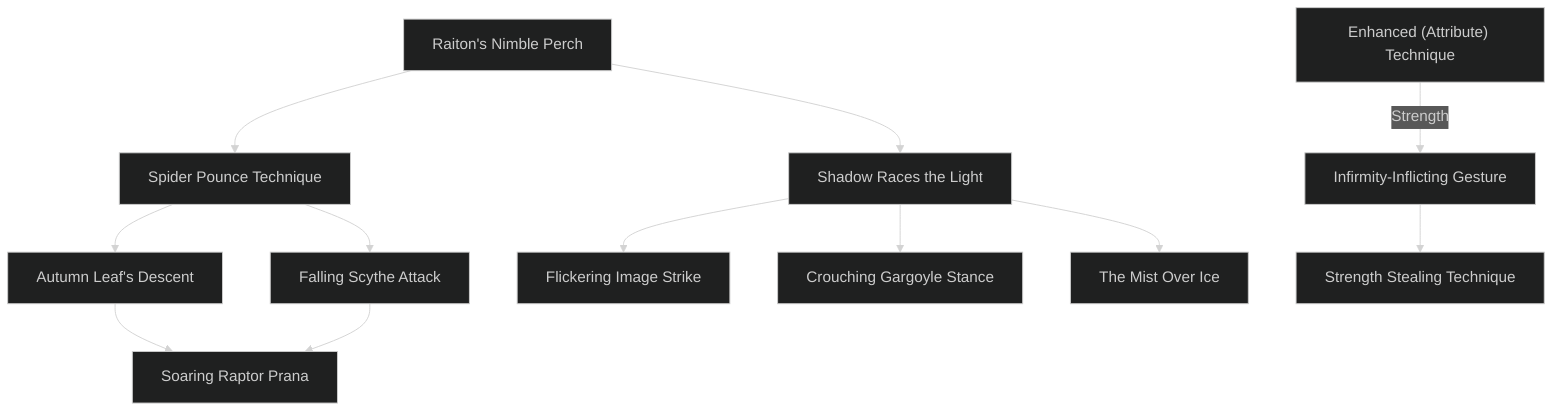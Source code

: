 ---
config:
  theme: dark
---
flowchart TD

    raitons_nimble_perch[Raiton's Nimble Perch]
    click raitons_nimble_perch callback "
        Raiton's Nimble Perch<br>
        <br>
        Cost: 3 motes<br>
        Duration: One scene<br>
        Type: Reflexive<br>
        Minimum Athletics: 1<br>
        Minimum Essence: 1<br>
        Prerequisite Charms: None<br>
        <br>
        With this Charm, an Abyssal becomes preternaturally
        deft and light. She can balance on objects ordinarily
        too weak or delicate to support her without risk of falling
        or breaking the object. The deathknight’s player need
        never make an Athletics roll for the Abyssal to move
        gracefully or keep her footing, except in the most challenging
        and improbable circumstances.
        "

    spider_pounce_technique[Spider Pounce Technique]
    raitons_nimble_perch --> spider_pounce_technique
    click spider_pounce_technique callback "
        Spider Pounce Technique<br>
        <br>
        Cost: 1 mote<br>
        Duration: Instant<br>
        Type: Reflexive<br>
        Minimum Athletics: 1<br>
        Minimum Essence: 1<br>
        Prerequisite Charms: Raiton’s Nimble Perch<br>
        <br>
        Muscles strengthened beyond human limits, the Abyssal
        lunges impossibly far and fast in the blink of an eye. The
        character can move (Strength x 3) yards vertically or twice
        that distance horizontally in place of a normal movement
        action. For leaps that are somewhere in between, the
        Storyteller determines the character’s jumping distance.
        Characters may attack on the same turn that they employ
        this Charm but receive no particular bonus for doing so
        (except, possibly, the element of surprise). This Charm
        can only be used once per turn.
        "

    automn_leafs_descent[Autumn Leaf's Descent]
    spider_pounce_technique --> automn_leafs_descent
    click automn_leafs_descent callback "
        Autumn Leaf's Descent<br>
        <br>
        Cost: 2 motes<br>
        Duration: Instant<br>
        Type: Reflexive<br>
        Minimum Athletics: 4<br>
        Minimum Essence: 2<br>
        Prerequisite Charms: Spider Pounce Technique<br>
        <br>
        Further buoying her body with Essence, the character
        falls softly and quietly as a feather. The character can fall
        noiselessly from any height up to a mile without suffering any
        damage, so long as he invokes this Charm before he actually
        lands. Once the character touches the ground, the protection
        expires. Characters under the influence of this Charm are
        virtually weightless and can crudely glide — but not fly — on
        thermals and updrafts with a successful Dexterity + Athletics
        roll at difficulty 2 but must continue to activate the Charm
        from turn to turn, making it an expensive means of extended
        flight. No roll is required if the character wishes to fall straight
        down without such maneuvers.
        "

    falling_scythe_attack[Falling Scythe Attack]
    spider_pounce_technique --> falling_scythe_attack
    click falling_scythe_attack callback "
        Falling Scythe Attack<br>
        <br>
        Cost: 3 motes, 1 Willpower<br>
        Duration: Instant<br>
        Type: Supplemental<br>
        Minimum Athletics: 4<br>
        Minimum Essence: 2<br>
        Prerequisite Charms: Spider Pounce Technique<br>
        <br>
        The Abyssal springs into the air, adding deadly momentum
        to her blow as she descends. Her attack is eerily
        quiet and trails shadowy afterimages of the weapon or limb
        used. The character makes her attack normally, but the
        damage is doubled after it is rolled. Characters cannot move
        in the same turn that they invoke Falling Scythe Attack,
        which precludes it from being placed in a Combo with
        Charms that involve or require movement, such as Flickering
        Image Strike. This Charm can be placed in a Combo
        with Spider Pounce Technique in order to extend the range
        of the character’s jumping attack, but this does not further
        increase the strike’s damage. This Charm is explicitly permitted
        to be part of a Combo with Charms of other Abilities.
        "

    soaring_raptor_prana[Soaring Raptor Prana]
    automn_leafs_descent --> soaring_raptor_prana
    falling_scythe_attack --> soaring_raptor_prana
    click soaring_raptor_prana callback "
        Soaring Raptor Prana<br>
        <br>
        Cost: 3 motes, 1 Willpower<br>
        Duration: Special<br>
        Type: Simple<br>
        Minimum Athletics: 5<br>
        Minimum Essence: 3<br>
        Prerequisite Charms: Autumn Leaf’s Descent, Falling Scythe Attack<br>
        <br>
        Where he could only glide with Autumn Leaf’s Descent,
        an Abyssal with this Charm can truly — if briefly —
        fly. The character must spend a full turn in concentration as
        he floods his being with Essence. At the end of the turn, he
        is borne aloft on spectral winds and may subsequently fly
        wherever he wishes. These winds cause capes and cloaks to
        billow and flutter, giving the illusion of wings if the character
        is so attired. Characters may keep this Charm active as
        long as they continue to spend 2 motes of Essence each turn,
        but they fall normally once they stop paying this reflexive
        upkeep. All Essence spent on Soaring Raptor Prana remains
        committed until the character ceases flying. While propelled
        by this Charm, Exalts move (Dexterity x 9) yards per
        turn and may attack other aerial combatants normally or
        assault targets on the ground using ranged weapons. Alternately,
        they can swoop and strike as they pass.<br>
        Unless they are swooping, flying characters can only
        be attacked with ranged weapons, by other flying/leaping
        characters or on the initiative count when they strike a
        ground based target in close combat. As usual, characters
        rolling higher than the Abyssal can delay their initiative
        to strike at the necessary moment. Due to the Exalt’s speed,
        individuals other than his target strike him at a -3 dice
        penalty unless wielding a long weapon, such a spear. In
        such cases, the penalty drops to -1. The Exalt’s target may
        attack him normally without penalty so long as she times
        her strike accordingly.
        "

    shadow_races_the_light[Shadow Races the Light]
    raitons_nimble_perch --> shadow_races_the_light
    click shadow_races_the_light callback "
        Shadow Races the Light<br>
        <br>
        Cost: 2+ motes<br>
        Duration: One turn<br>
        Type: Reflexive<br>
        Minimum Athletics: 3<br>
        Minimum Essence: 2<br>
        Prerequisite Charms: Raiton’s Nimble Perch<br>
        <br>
        With this Charm, a character may dramatically increase
        her speed for short dashes. Upon activation, the
        Exalt surges ahead as a muted blur of motion, her features
        obscured in trailing wisps of shadow. She may increase her
        sprinting speed by one factor for every 2 motes spent, up to
        a maximum multiplier of her permanent Essence. For
        example, a character with an Essence rating of 3 can spend
        4 motes to triple her normal sprinting distance for the turn.
        As an additional benefit, characters employing this Charm
        can run without fear of getting winded or weary.
        "

    flickering_image_strike[Flickering Image Strike]
    shadow_races_the_light --> flickering_image_strike
    click flickering_image_strike callback "
        Flickering Image Strike<br>
        <br>
        Cost: 5 motes, 1 Willpower<br>
        Duration: Instant<br>
        Type: Supplementary<br>
        Minimum Athletics: 3<br>
        Minimum Essence: 2<br>
        Prerequisite Charms: Shadow Races the Light<br>
        <br>
        With this Charm, an Exalt delivers a single devastating
        blow as he rushes past an opponent. While executing
        this attack, the character is a flickering blur of violence
        and shadow — his motions appear broken as if viewed by
        the light of a pulsing strobe. The character makes his
        attack normally, but the damage he inflicts is doubled after
        it is rolled.<br>
        The Exalt can move up to his normal sprinting distance
        without penalty on the same turn he activates this
        Charm, although he is not required to do so. He must have
        relative freedom of motion, however, so restrained characters
        cannot use this Charm. Flickering Image Strike is
        explicitly permitted to be part of Combos with Charm of
        other Abilities.
        "

    crouching_gargoyle_stance[Crouching Gargoyle Stance]
    shadow_races_the_light --> crouching_gargoyle_stance
    click crouching_gargoyle_stance callback "
        Crouching Gargoyle Stance<br>
        <br>
        Cost: 3 motes<br>
        Duration: Special<br>
        Type: Reflexive<br>
        Minimum Athletics: 4<br>
        Minimum Essence: 2<br>
        Prerequisite Charms: Shadow Races the Light<br>
        <br>
        The character hunches over and stretches at inhuman
        angles, gaining unnatural flexibility and balance for
        as long as he maintains this Charm. The Exalt can scuttle
        or dash along any surface without regard to gravity, allowing
        him to scale sheer walls or dance on a ceiling with equal
        facility. Alternately, the character may stand motionless
        at odd angles or cling to an impossible perch. Storytellers
        should assign bonuses as appropriate. While useful, the
        character’s distended limbs and joints reduce his Appearance
        by 1, to a minimum rating of zero.<br>
        The Exalt must pay 1 mote each turn he maintains
        this Charm; this expenditure is reflexive and requires no
        concentration. If the character does not pay this upkeep,
        his body returns to its normal configuration, and he once
        again becomes subject to gravity and inertia. All Essence
        spent on Crouching Gargoyle Stance remains committed
        until the Charm expires.
        "

    mist_over_ice[The Mist Over Ice]
    shadow_races_the_light --> mist_over_ice
    click mist_over_ice callback "
        The Mist Over Ice<br>
        <br>
        Cost: 5 motes<br>
        Duration: Special<br>
        Type: Reflexive<br>
        Minimum Athletics: 5<br>
        Minimum Essence: 2<br>
        Prerequisite Charms: Shadow Races the Light<br>
        <br>
        Stepping with the weightless poise of a ghost, a
        character with this Charm can tread on water and other
        fluid surfaces as easily as solid ground. Her silent footfalls
        leave no ripples or wake, no sign to mark her passage as a
        corporeal being. Although the character can walk on
        dangerous liquids such as corrosive slime and magma
        without sinking, such landscapes inflict normal injury to
        the soles of her feet or shoes.<br>
        Characters must spend 2 motes each turn that they
        maintain Mist Over Ice. This upkeep is reflexive and does
        not require significant effort, but the overall concentration
        necessary to maintain this Charm adds +1 to the
        difficulty of all complex tasks (as decided by the Storyteller).
        If a character fails to pay this upkeep, she sinks
        normally. All Essence spent on this Charm remains com-
        mitted until the Exalt stops using Mist Over Ice.
        "

    enhanced_attribute_technique["Enhanced (Attribute) Technique"]
    click enhanced_attribute_technique callback "
        Enhanced (Attribute) Technique<br>
        <br>
        Cost: 3/5 motes per dot<br>
        Duration: One scene<br>
        Type: Simple<br>
        Minimum Athletics: 4<br>
        Minimum Essence: 2<br>
        Prerequisite Charms: None<br>
        <br>
        Suffusing his flesh and bones with Essence, the
        Abyssal briefly elevates his physical prowess to superhuman
        levels. When he purchases this Charm, the character
        must choose whether to heighten agility or power. This
        choice determines whether the character increases his
        Strength or Dexterity. This Charm cannot be purchased
        again, so the character must decide if he wishes to focus
        on Strength or Dexterity.
        For every 3 motes spent, the character raises his
        Strength by one dot. For every 5 motes spent, the
        character increases his Dexterity by one dot. The character
        cannot increase an Attribute by more that his
        permanent Essence rating.
        "

    infirmity_inflicting_gesture[Infirmity-Inflicting Gesture]
    enhanced_attribute_technique --> |Strength| infirmity_inflicting_gesture
    click infirmity_inflicting_gesture callback "
        Infirmity-Inflicting Gesture<br>
        <br>
        Cost: 3 motes per dot, 1 Willpower<br>
        Duration: One scene<br>
        Type: Simple<br>
        Minimum Athletics: 4<br>
        Minimum Essence: 2<br>
        Prerequisite Charms: Enhanced Strength Discipline<br>
        <br>
        With this Charm, an Abyssal can sap an enemy’s
        vigor and leave him briefly enfeebled. The character
        gestures to any living target within five yards, and a wave
        of smothering Essence leaps from her fingers. Her player
        makes a Willpower roll against a difficulty equal to the
        target’s permanent Essence. If the roll is successful, the
        victim loses 1 dot of Strength for every 3 motes spent.<br>
        Exalted targets (and other beings capable of channeling
        Essence) cannot have their Strength reduced below their
        permanent Essence with this Charm. Additionally, magical
        victims can cancel their weakness by spending 5 motes per
        dot, although such resistance requires concentration and
        counts as a dice action. This Charm has no effect on targets
        whose permanent Essence is higher than the Abyssal’s.<br>
        Non-magical targets are not so lucky, however. If
        their Strength is reduced to zero, they remain at Strength
        1 for the rest of the scene, but they also lose a permanent
        dot of Strength that can only be recovered with experi-
        ence. This Charm cannot permanently reduce a victim’s
        Strength below 1.
        "

    strength_stealing_technique[Strength Stealing Technique]
    infirmity_inflicting_gesture --> strength_stealing_technique
    click strength_stealing_technique callback "
        Strength Stealing Technique<br>
        <br>
        Cost: 4 motes per dot, plus 1 Willpower<br>
        Duration: Instant<br>
        Type: Supplemental<br>
        Minimum Athletics: 5<br>
        Minimum Essence: 3<br>
        Prerequisite Charms: Infirmity Inflicting Gesture<br>
        <br>
        With this Charm, an Abyssal can rob a living victim of
        her potency and add it to his own might. The character must
        successfully strike his target in hand-to-hand combat. Regardless
        of whether the attack inflicts damage, the Abyssal’s
        player makes a Willpower roll against the target’s permanent
        Essence. If the Abyssal’s player wins, the victim loses 1 dot of
        Strength for every 4 motes the Abyssal spent (according to
        the same rules as Infirmity Inflicting Gesture). In addition,
        the character gains 1 dot of Strength for every 2 dots temporarily
        taken. This bonus lasts for the rest of the scene.<br>
        The Exalt gains no Strength for reducing a mortal’s
        rating and cannot more than double his unmodified
        Strength with this Charm. Victims regain all lost Strength
        at the end of the scene unless their rating has been
        permanently reduced. This Charm is explicitly permitted
        to be part of a Combo with Charms of other Abilities. As
        with Infirmity Inflicting Gesture, mortal crippled by the
        Charm cannot recover except by spending experience.
        "